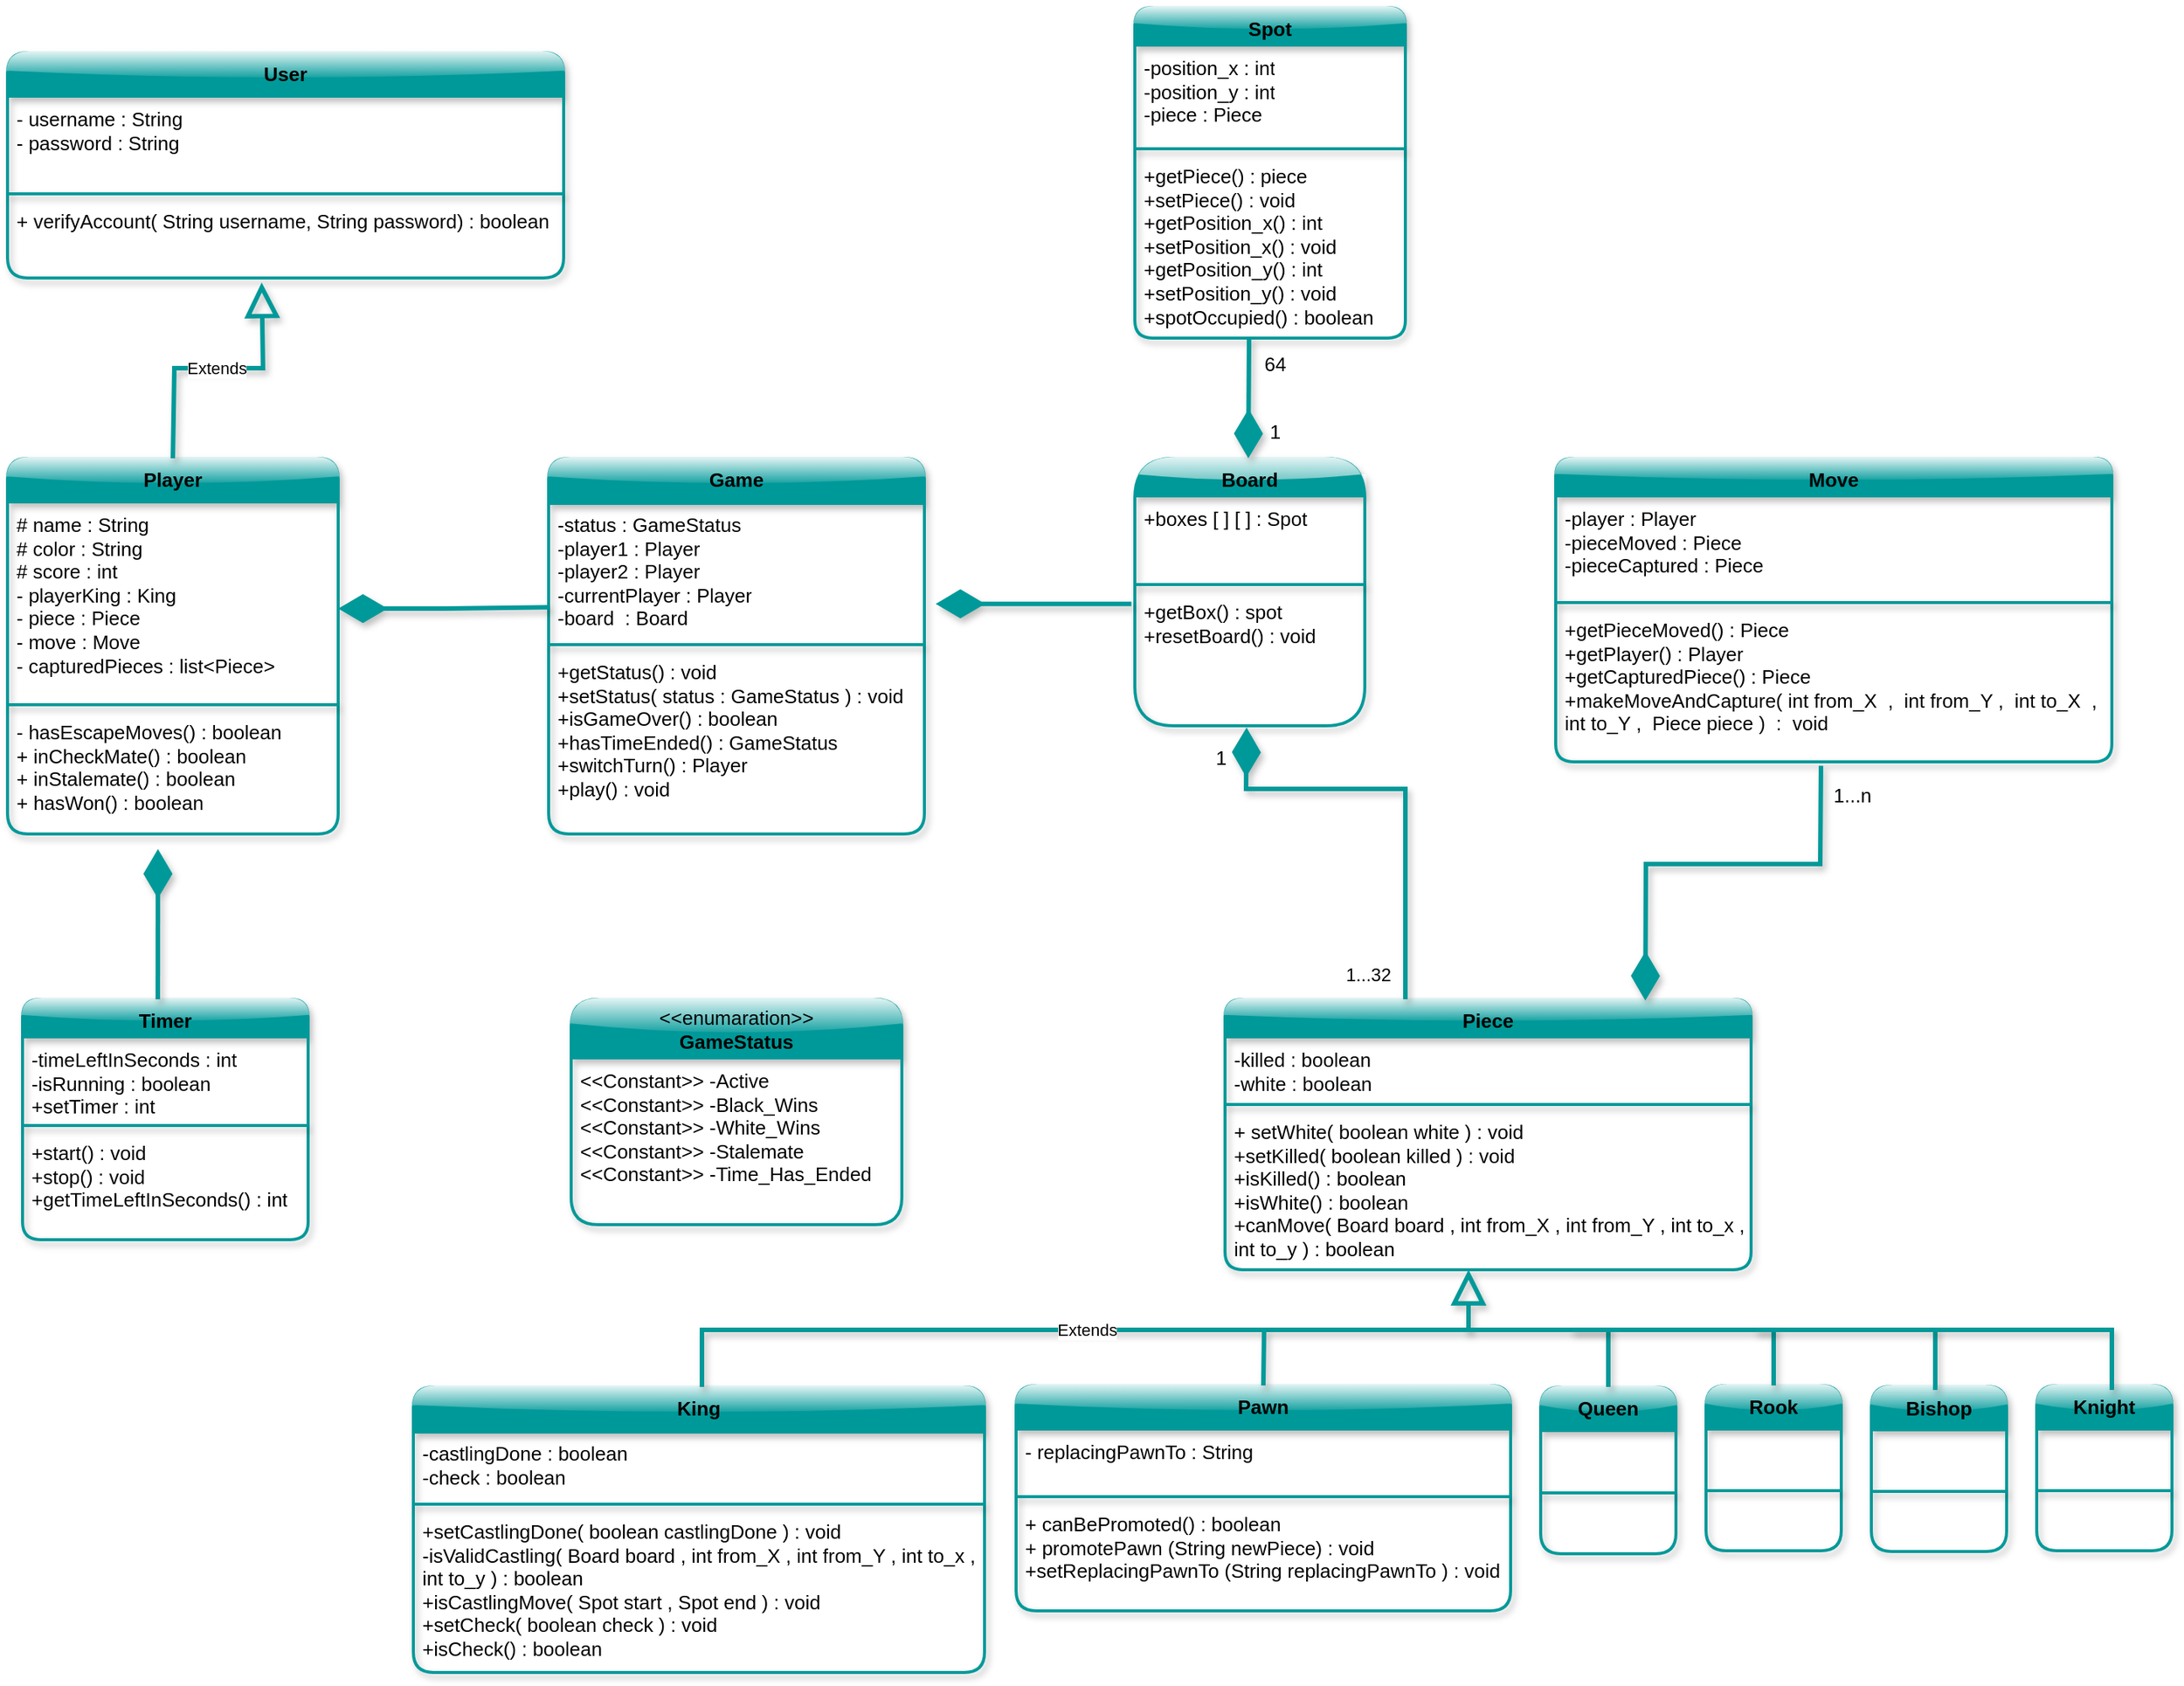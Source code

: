 <mxfile version="21.2.1" type="device">
  <diagram id="C5RBs43oDa-KdzZeNtuy" name="Page-1">
    <mxGraphModel dx="2302" dy="2547" grid="0" gridSize="10" guides="1" tooltips="1" connect="1" arrows="1" fold="1" page="0" pageScale="1" pageWidth="1654" pageHeight="1169" background="#FFFFFF" math="0" shadow="0">
      <root>
        <mxCell id="WIyWlLk6GJQsqaUBKTNV-0" />
        <mxCell id="WIyWlLk6GJQsqaUBKTNV-1" parent="WIyWlLk6GJQsqaUBKTNV-0" />
        <mxCell id="LVGzZkpI44pS8CkY22WA-0" value="&lt;font style=&quot;font-size: 13px;&quot;&gt;User&lt;/font&gt;" style="swimlane;fontStyle=1;align=center;verticalAlign=top;childLayout=stackLayout;horizontal=1;startSize=30;horizontalStack=0;resizeParent=1;resizeParentMax=0;resizeLast=0;collapsible=1;marginBottom=0;whiteSpace=wrap;html=1;fillColor=#009999;rounded=1;shadow=1;glass=1;swimlaneLine=0;strokeColor=#009999;strokeWidth=2;fontSize=13;" parent="WIyWlLk6GJQsqaUBKTNV-1" vertex="1">
          <mxGeometry x="190" y="-1090" width="370" height="150" as="geometry" />
        </mxCell>
        <mxCell id="LVGzZkpI44pS8CkY22WA-1" value="&lt;font style=&quot;font-size: 13px;&quot;&gt;- username : String&amp;nbsp;&lt;br&gt;- password : String&amp;nbsp;&lt;/font&gt;" style="text;strokeColor=none;fillColor=none;align=left;verticalAlign=top;spacingLeft=4;spacingRight=4;overflow=hidden;rotatable=0;points=[[0,0.5],[1,0.5]];portConstraint=eastwest;whiteSpace=wrap;html=1;" parent="LVGzZkpI44pS8CkY22WA-0" vertex="1">
          <mxGeometry y="30" width="370" height="60" as="geometry" />
        </mxCell>
        <mxCell id="LVGzZkpI44pS8CkY22WA-2" value="" style="line;strokeWidth=2;fillColor=none;align=left;verticalAlign=middle;spacingTop=-1;spacingLeft=3;spacingRight=3;rotatable=0;labelPosition=right;points=[];portConstraint=eastwest;strokeColor=inherit;shadow=1;" parent="LVGzZkpI44pS8CkY22WA-0" vertex="1">
          <mxGeometry y="90" width="370" height="8" as="geometry" />
        </mxCell>
        <mxCell id="LVGzZkpI44pS8CkY22WA-3" value="&lt;font style=&quot;font-size: 13px;&quot;&gt;+ verifyAccount( String username, String password) : boolean&amp;nbsp;&lt;/font&gt;" style="text;strokeColor=none;fillColor=none;align=left;verticalAlign=top;spacingLeft=4;spacingRight=4;overflow=hidden;rotatable=0;points=[[0,0.5],[1,0.5]];portConstraint=eastwest;whiteSpace=wrap;html=1;fontSize=13;" parent="LVGzZkpI44pS8CkY22WA-0" vertex="1">
          <mxGeometry y="98" width="370" height="52" as="geometry" />
        </mxCell>
        <mxCell id="LVGzZkpI44pS8CkY22WA-4" value="&lt;font style=&quot;font-size: 13px;&quot;&gt;Player&lt;/font&gt;" style="swimlane;fontStyle=1;align=center;verticalAlign=top;childLayout=stackLayout;horizontal=1;startSize=30;horizontalStack=0;resizeParent=1;resizeParentMax=0;resizeLast=0;collapsible=1;marginBottom=0;whiteSpace=wrap;html=1;fillColor=#009999;strokeColor=#009999;swimlaneLine=0;rounded=1;shadow=1;glass=1;strokeWidth=2;" parent="WIyWlLk6GJQsqaUBKTNV-1" vertex="1">
          <mxGeometry x="190" y="-820" width="220" height="250" as="geometry" />
        </mxCell>
        <mxCell id="LVGzZkpI44pS8CkY22WA-5" value="&lt;font style=&quot;font-size: 13px;&quot;&gt;# name : String&lt;br&gt;# color : String&lt;br&gt;&lt;font style=&quot;font-size: 13px;&quot;&gt;&lt;font style=&quot;font-size: 13px;&quot;&gt;#&amp;nbsp;&lt;/font&gt;score : int&lt;/font&gt;&lt;br&gt;- playerKing : King&lt;br&gt;- piece : Piece&lt;br&gt;- move : Move&lt;br&gt;- capturedPieces : list&amp;lt;Piece&amp;gt;&lt;/font&gt;" style="text;strokeColor=none;fillColor=none;align=left;verticalAlign=top;spacingLeft=4;spacingRight=4;overflow=hidden;rotatable=0;points=[[0,0.5],[1,0.5]];portConstraint=eastwest;whiteSpace=wrap;html=1;" parent="LVGzZkpI44pS8CkY22WA-4" vertex="1">
          <mxGeometry y="30" width="220" height="130" as="geometry" />
        </mxCell>
        <mxCell id="LVGzZkpI44pS8CkY22WA-6" value="" style="line;strokeWidth=2;fillColor=none;align=left;verticalAlign=middle;spacingTop=-1;spacingLeft=3;spacingRight=3;rotatable=0;labelPosition=right;points=[];portConstraint=eastwest;strokeColor=inherit;shadow=1;" parent="LVGzZkpI44pS8CkY22WA-4" vertex="1">
          <mxGeometry y="160" width="220" height="8" as="geometry" />
        </mxCell>
        <mxCell id="LVGzZkpI44pS8CkY22WA-7" value="&lt;font style=&quot;font-size: 13px;&quot;&gt;- hasEscapeMoves() : boolean&lt;br&gt;+ inCheckMate() : boolean&lt;br&gt;+ inStalemate() : boolean&lt;br&gt;+ hasWon() : boolean&amp;nbsp;&lt;/font&gt;" style="text;strokeColor=none;fillColor=none;align=left;verticalAlign=top;spacingLeft=4;spacingRight=4;overflow=hidden;rotatable=0;points=[[0,0.5],[1,0.5]];portConstraint=eastwest;whiteSpace=wrap;html=1;glass=1;rounded=1;" parent="LVGzZkpI44pS8CkY22WA-4" vertex="1">
          <mxGeometry y="168" width="220" height="82" as="geometry" />
        </mxCell>
        <mxCell id="LVGzZkpI44pS8CkY22WA-8" value="&lt;font style=&quot;font-size: 13px;&quot;&gt;Timer&lt;/font&gt;" style="swimlane;fontStyle=1;align=center;verticalAlign=top;childLayout=stackLayout;horizontal=1;startSize=26;horizontalStack=0;resizeParent=1;resizeParentMax=0;resizeLast=0;collapsible=1;marginBottom=0;whiteSpace=wrap;html=1;fillColor=#009999;rounded=1;shadow=1;glass=1;swimlaneLine=0;strokeColor=#009999;strokeWidth=2;" parent="WIyWlLk6GJQsqaUBKTNV-1" vertex="1">
          <mxGeometry x="200" y="-460" width="190" height="160" as="geometry" />
        </mxCell>
        <mxCell id="LVGzZkpI44pS8CkY22WA-9" value="&lt;font style=&quot;font-size: 13px;&quot;&gt;-timeLeftInSeconds : int&lt;br&gt;-isRunning : boolean&lt;br&gt;+setTimer : int&lt;br&gt;&lt;/font&gt;" style="text;strokeColor=none;fillColor=none;align=left;verticalAlign=top;spacingLeft=4;spacingRight=4;overflow=hidden;rotatable=0;points=[[0,0.5],[1,0.5]];portConstraint=eastwest;whiteSpace=wrap;html=1;" parent="LVGzZkpI44pS8CkY22WA-8" vertex="1">
          <mxGeometry y="26" width="190" height="54" as="geometry" />
        </mxCell>
        <mxCell id="LVGzZkpI44pS8CkY22WA-10" value="" style="line;strokeWidth=2;fillColor=none;align=left;verticalAlign=middle;spacingTop=-1;spacingLeft=3;spacingRight=3;rotatable=0;labelPosition=right;points=[];portConstraint=eastwest;strokeColor=inherit;shadow=1;" parent="LVGzZkpI44pS8CkY22WA-8" vertex="1">
          <mxGeometry y="80" width="190" height="8" as="geometry" />
        </mxCell>
        <mxCell id="LVGzZkpI44pS8CkY22WA-11" value="&lt;font style=&quot;font-size: 13px;&quot;&gt;+start() : void&lt;br&gt;+stop() : void&lt;br&gt;+getTimeLeftInSeconds() : int&lt;/font&gt;" style="text;strokeColor=none;fillColor=none;align=left;verticalAlign=top;spacingLeft=4;spacingRight=4;overflow=hidden;rotatable=0;points=[[0,0.5],[1,0.5]];portConstraint=eastwest;whiteSpace=wrap;html=1;" parent="LVGzZkpI44pS8CkY22WA-8" vertex="1">
          <mxGeometry y="88" width="190" height="72" as="geometry" />
        </mxCell>
        <mxCell id="LVGzZkpI44pS8CkY22WA-12" value="&lt;font style=&quot;font-size: 13px;&quot;&gt;Spot&lt;/font&gt;" style="swimlane;fontStyle=1;align=center;verticalAlign=top;childLayout=stackLayout;horizontal=1;startSize=26;horizontalStack=0;resizeParent=1;resizeParentMax=0;resizeLast=0;collapsible=1;marginBottom=0;whiteSpace=wrap;html=1;fillColor=#009999;strokeColor=#009999;strokeWidth=2;rounded=1;shadow=1;glass=1;swimlaneLine=0;fontSize=13;" parent="WIyWlLk6GJQsqaUBKTNV-1" vertex="1">
          <mxGeometry x="940" y="-1120" width="180" height="220" as="geometry" />
        </mxCell>
        <mxCell id="LVGzZkpI44pS8CkY22WA-13" value="&lt;font style=&quot;font-size: 13px;&quot;&gt;-position_x : int&lt;br&gt;-position_y : int&lt;br&gt;-piece : Piece&lt;/font&gt;" style="text;strokeColor=none;fillColor=none;align=left;verticalAlign=top;spacingLeft=4;spacingRight=4;overflow=hidden;rotatable=0;points=[[0,0.5],[1,0.5]];portConstraint=eastwest;whiteSpace=wrap;html=1;" parent="LVGzZkpI44pS8CkY22WA-12" vertex="1">
          <mxGeometry y="26" width="180" height="64" as="geometry" />
        </mxCell>
        <mxCell id="LVGzZkpI44pS8CkY22WA-14" value="" style="line;strokeWidth=2;fillColor=none;align=left;verticalAlign=middle;spacingTop=-1;spacingLeft=3;spacingRight=3;rotatable=0;labelPosition=right;points=[];portConstraint=eastwest;strokeColor=inherit;shadow=1;" parent="LVGzZkpI44pS8CkY22WA-12" vertex="1">
          <mxGeometry y="90" width="180" height="8" as="geometry" />
        </mxCell>
        <mxCell id="LVGzZkpI44pS8CkY22WA-15" value="&lt;font style=&quot;font-size: 13px;&quot;&gt;+getPiece() : piece&lt;br&gt;+setPiece() : void&lt;br&gt;+getPosition_x() : int&lt;br&gt;+setPosition_x() : void&lt;br&gt;+getPosition_y() : int&lt;br&gt;+setPosition_y() : void&lt;br&gt;+spotOccupied() : boolean&amp;nbsp;&lt;br&gt;&lt;/font&gt;" style="text;strokeColor=none;fillColor=none;align=left;verticalAlign=top;spacingLeft=4;spacingRight=4;overflow=hidden;rotatable=0;points=[[0,0.5],[1,0.5]];portConstraint=eastwest;whiteSpace=wrap;html=1;strokeWidth=2;rounded=1;glass=1;shadow=1;" parent="LVGzZkpI44pS8CkY22WA-12" vertex="1">
          <mxGeometry y="98" width="180" height="122" as="geometry" />
        </mxCell>
        <mxCell id="LVGzZkpI44pS8CkY22WA-16" value="&lt;font style=&quot;font-size: 13px;&quot;&gt;Board&lt;/font&gt;" style="swimlane;fontStyle=1;align=center;verticalAlign=top;childLayout=stackLayout;horizontal=1;startSize=26;horizontalStack=0;resizeParent=1;resizeParentMax=0;resizeLast=0;collapsible=1;marginBottom=0;whiteSpace=wrap;html=1;fillColor=#009999;strokeColor=#009999;rounded=1;shadow=1;glass=1;swimlaneLine=0;strokeWidth=2;arcSize=50;fontSize=13;" parent="WIyWlLk6GJQsqaUBKTNV-1" vertex="1">
          <mxGeometry x="940" y="-820" width="153" height="178" as="geometry" />
        </mxCell>
        <mxCell id="LVGzZkpI44pS8CkY22WA-17" value="&lt;font style=&quot;font-size: 13px;&quot;&gt;+boxes [ ] [ ] : Spot&lt;/font&gt;" style="text;strokeColor=none;fillColor=none;align=left;verticalAlign=top;spacingLeft=4;spacingRight=4;overflow=hidden;rotatable=0;points=[[0,0.5],[1,0.5]];portConstraint=eastwest;whiteSpace=wrap;html=1;" parent="LVGzZkpI44pS8CkY22WA-16" vertex="1">
          <mxGeometry y="26" width="153" height="54" as="geometry" />
        </mxCell>
        <mxCell id="LVGzZkpI44pS8CkY22WA-18" value="" style="line;strokeWidth=2;fillColor=none;align=left;verticalAlign=middle;spacingTop=-1;spacingLeft=3;spacingRight=3;rotatable=0;labelPosition=right;points=[];portConstraint=eastwest;strokeColor=inherit;shadow=1;" parent="LVGzZkpI44pS8CkY22WA-16" vertex="1">
          <mxGeometry y="80" width="153" height="8" as="geometry" />
        </mxCell>
        <mxCell id="LVGzZkpI44pS8CkY22WA-19" value="&lt;font style=&quot;font-size: 13px;&quot;&gt;+getBox() : spot&lt;br&gt;+resetBoard() : void&lt;/font&gt;" style="text;strokeColor=none;fillColor=none;align=left;verticalAlign=top;spacingLeft=4;spacingRight=4;overflow=hidden;rotatable=0;points=[[0,0.5],[1,0.5]];portConstraint=eastwest;whiteSpace=wrap;html=1;" parent="LVGzZkpI44pS8CkY22WA-16" vertex="1">
          <mxGeometry y="88" width="153" height="90" as="geometry" />
        </mxCell>
        <mxCell id="LVGzZkpI44pS8CkY22WA-20" value="&lt;font style=&quot;font-size: 13px;&quot;&gt;Game&lt;/font&gt;" style="swimlane;fontStyle=1;align=center;verticalAlign=top;childLayout=stackLayout;horizontal=1;startSize=30;horizontalStack=0;resizeParent=1;resizeParentMax=0;resizeLast=0;collapsible=1;marginBottom=0;whiteSpace=wrap;html=1;fillColor=#009999;strokeColor=#009999;rounded=1;shadow=1;swimlaneLine=1;glass=1;strokeWidth=2;" parent="WIyWlLk6GJQsqaUBKTNV-1" vertex="1">
          <mxGeometry x="550" y="-820" width="250" height="250" as="geometry" />
        </mxCell>
        <mxCell id="LVGzZkpI44pS8CkY22WA-21" value="&lt;font style=&quot;font-size: 13px;&quot;&gt;-status : GameStatus&lt;br&gt;-player1 : Player&lt;br&gt;-player2 : Player&lt;br&gt;-currentPlayer : Player&lt;br&gt;-board&amp;nbsp; : Board&lt;/font&gt;" style="text;strokeColor=none;fillColor=none;align=left;verticalAlign=top;spacingLeft=4;spacingRight=4;overflow=hidden;rotatable=0;points=[[0,0.5],[1,0.5]];portConstraint=eastwest;whiteSpace=wrap;html=1;rounded=1;glass=1;shadow=1;" parent="LVGzZkpI44pS8CkY22WA-20" vertex="1">
          <mxGeometry y="30" width="250" height="90" as="geometry" />
        </mxCell>
        <mxCell id="LVGzZkpI44pS8CkY22WA-22" value="" style="line;strokeWidth=2;fillColor=none;align=left;verticalAlign=middle;spacingTop=-1;spacingLeft=3;spacingRight=3;rotatable=0;labelPosition=right;points=[];portConstraint=eastwest;strokeColor=inherit;shadow=1;" parent="LVGzZkpI44pS8CkY22WA-20" vertex="1">
          <mxGeometry y="120" width="250" height="8" as="geometry" />
        </mxCell>
        <mxCell id="LVGzZkpI44pS8CkY22WA-23" value="&lt;font style=&quot;font-size: 13px;&quot;&gt;+getStatus() : void&lt;br&gt;+setStatus( status : GameStatus ) : void&lt;br&gt;+isGameOver() : boolean&lt;br&gt;+hasTimeEnded() : GameStatus&lt;br&gt;+switchTurn() : Player&lt;br&gt;+play() : void&lt;/font&gt;" style="text;strokeColor=none;fillColor=none;align=left;verticalAlign=top;spacingLeft=4;spacingRight=4;overflow=hidden;rotatable=0;points=[[0,0.5],[1,0.5]];portConstraint=eastwest;whiteSpace=wrap;html=1;rounded=1;glass=1;shadow=1;" parent="LVGzZkpI44pS8CkY22WA-20" vertex="1">
          <mxGeometry y="128" width="250" height="122" as="geometry" />
        </mxCell>
        <mxCell id="LVGzZkpI44pS8CkY22WA-24" value="&lt;font style=&quot;font-size: 13px;&quot;&gt;Move&lt;/font&gt;" style="swimlane;fontStyle=1;align=center;verticalAlign=top;childLayout=stackLayout;horizontal=1;startSize=26;horizontalStack=0;resizeParent=1;resizeParentMax=0;resizeLast=0;collapsible=1;marginBottom=0;whiteSpace=wrap;html=1;fillColor=#009999;strokeColor=#009999;strokeWidth=2;rounded=1;shadow=1;glass=1;swimlaneLine=0;" parent="WIyWlLk6GJQsqaUBKTNV-1" vertex="1">
          <mxGeometry x="1220" y="-820" width="370" height="202" as="geometry" />
        </mxCell>
        <mxCell id="LVGzZkpI44pS8CkY22WA-25" value="&lt;font style=&quot;font-size: 13px;&quot;&gt;-player : Player&lt;br&gt;-pieceMoved : Piece&lt;br&gt;-pieceCaptured : Piece&lt;br&gt;&lt;br&gt;&lt;/font&gt;" style="text;strokeColor=none;fillColor=none;align=left;verticalAlign=top;spacingLeft=4;spacingRight=4;overflow=hidden;rotatable=0;points=[[0,0.5],[1,0.5]];portConstraint=eastwest;whiteSpace=wrap;html=1;" parent="LVGzZkpI44pS8CkY22WA-24" vertex="1">
          <mxGeometry y="26" width="370" height="66" as="geometry" />
        </mxCell>
        <mxCell id="LVGzZkpI44pS8CkY22WA-26" value="" style="line;strokeWidth=2;fillColor=none;align=left;verticalAlign=middle;spacingTop=-1;spacingLeft=3;spacingRight=3;rotatable=0;labelPosition=right;points=[];portConstraint=eastwest;strokeColor=inherit;shadow=1;" parent="LVGzZkpI44pS8CkY22WA-24" vertex="1">
          <mxGeometry y="92" width="370" height="8" as="geometry" />
        </mxCell>
        <mxCell id="LVGzZkpI44pS8CkY22WA-27" value="&lt;font style=&quot;font-size: 13px;&quot;&gt;+getPieceMoved() : Piece&lt;br&gt;+getPlayer() : Player&lt;br&gt;+getCapturedPiece() : Piece&lt;br&gt;+makeMoveAndCapture( int from_X&amp;nbsp; ,&amp;nbsp; int from_Y ,&amp;nbsp; int to_X&amp;nbsp; ,&amp;nbsp; int to_Y ,&amp;nbsp; Piece piece )&amp;nbsp; :&amp;nbsp; void&lt;br&gt;&lt;/font&gt;" style="text;strokeColor=none;fillColor=none;align=left;verticalAlign=top;spacingLeft=4;spacingRight=4;overflow=hidden;rotatable=0;points=[[0,0.5],[1,0.5]];portConstraint=eastwest;whiteSpace=wrap;html=1;" parent="LVGzZkpI44pS8CkY22WA-24" vertex="1">
          <mxGeometry y="100" width="370" height="102" as="geometry" />
        </mxCell>
        <mxCell id="LVGzZkpI44pS8CkY22WA-28" value="&lt;font style=&quot;font-size: 13px;&quot;&gt;Piece&lt;/font&gt;" style="swimlane;fontStyle=1;align=center;verticalAlign=top;childLayout=stackLayout;horizontal=1;startSize=26;horizontalStack=0;resizeParent=1;resizeParentMax=0;resizeLast=0;collapsible=1;marginBottom=0;whiteSpace=wrap;html=1;fillColor=#009999;strokeColor=#009999;strokeWidth=2;glass=1;swimlaneLine=0;rounded=1;shadow=1;fontSize=13;" parent="WIyWlLk6GJQsqaUBKTNV-1" vertex="1">
          <mxGeometry x="1000" y="-460" width="350" height="180" as="geometry">
            <mxRectangle x="270" y="190" width="70" height="30" as="alternateBounds" />
          </mxGeometry>
        </mxCell>
        <mxCell id="LVGzZkpI44pS8CkY22WA-29" value="&lt;font style=&quot;font-size: 13px;&quot;&gt;-killed : boolean&lt;br style=&quot;font-size: 13px;&quot;&gt;-white : boolean&lt;/font&gt;" style="text;strokeColor=none;fillColor=none;align=left;verticalAlign=top;spacingLeft=4;spacingRight=4;overflow=hidden;rotatable=0;points=[[0,0.5],[1,0.5]];portConstraint=eastwest;whiteSpace=wrap;html=1;fontSize=13;" parent="LVGzZkpI44pS8CkY22WA-28" vertex="1">
          <mxGeometry y="26" width="350" height="40" as="geometry" />
        </mxCell>
        <mxCell id="LVGzZkpI44pS8CkY22WA-30" value="" style="line;strokeWidth=2;fillColor=none;align=left;verticalAlign=middle;spacingTop=-1;spacingLeft=3;spacingRight=3;rotatable=0;labelPosition=right;points=[];portConstraint=eastwest;strokeColor=inherit;shadow=1;" parent="LVGzZkpI44pS8CkY22WA-28" vertex="1">
          <mxGeometry y="66" width="350" height="8" as="geometry" />
        </mxCell>
        <mxCell id="LVGzZkpI44pS8CkY22WA-31" value="&lt;font style=&quot;font-size: 13px;&quot;&gt;+ setWhite( boolean white ) : void&lt;br&gt;+setKilled( boolean killed ) : void&lt;br&gt;+isKilled() : boolean&lt;br&gt;+isWhite() : boolean&amp;nbsp;&lt;br&gt;+canMove( Board board , int from_X , int from_Y , int to_x , int to_y ) : boolean&lt;/font&gt;" style="text;strokeColor=none;fillColor=none;align=left;verticalAlign=top;spacingLeft=4;spacingRight=4;overflow=hidden;rotatable=0;points=[[0,0.5],[1,0.5]];portConstraint=eastwest;whiteSpace=wrap;html=1;" parent="LVGzZkpI44pS8CkY22WA-28" vertex="1">
          <mxGeometry y="74" width="350" height="106" as="geometry" />
        </mxCell>
        <mxCell id="LVGzZkpI44pS8CkY22WA-32" value="&lt;font style=&quot;font-size: 13px;&quot;&gt;&lt;font style=&quot;font-size: 13px;&quot;&gt;&amp;lt;&amp;lt;enumaration&amp;gt;&amp;gt;&lt;/font&gt;&lt;br&gt;&lt;b&gt;&lt;font style=&quot;font-size: 13px;&quot;&gt;GameStatus&lt;/font&gt;&lt;/b&gt;&lt;/font&gt;" style="swimlane;fontStyle=0;childLayout=stackLayout;horizontal=1;startSize=40;fillColor=#009999;horizontalStack=0;resizeParent=1;resizeParentMax=0;resizeLast=0;collapsible=1;marginBottom=0;whiteSpace=wrap;html=1;strokeColor=#009999;rounded=1;shadow=1;glass=1;swimlaneLine=0;strokeWidth=2;" parent="WIyWlLk6GJQsqaUBKTNV-1" vertex="1">
          <mxGeometry x="565" y="-460" width="220" height="150" as="geometry" />
        </mxCell>
        <mxCell id="LVGzZkpI44pS8CkY22WA-33" value="&lt;font style=&quot;font-size: 13px;&quot;&gt;&amp;lt;&amp;lt;Constant&amp;gt;&amp;gt; -Active&lt;br style=&quot;border-color: var(--border-color);&quot;&gt;&amp;lt;&amp;lt;Constant&amp;gt;&amp;gt; -Black_Wins&lt;br style=&quot;border-color: var(--border-color);&quot;&gt;&amp;lt;&amp;lt;Constant&amp;gt;&amp;gt; -White_Wins&lt;br style=&quot;border-color: var(--border-color);&quot;&gt;&amp;lt;&amp;lt;Constant&amp;gt;&amp;gt; -Stalemate&lt;br style=&quot;border-color: var(--border-color);&quot;&gt;&amp;lt;&amp;lt;Constant&amp;gt;&amp;gt; -Time_Has_Ended&lt;/font&gt;" style="text;strokeColor=none;fillColor=none;align=left;verticalAlign=top;spacingLeft=4;spacingRight=4;overflow=hidden;rotatable=0;points=[[0,0.5],[1,0.5]];portConstraint=eastwest;whiteSpace=wrap;html=1;" parent="LVGzZkpI44pS8CkY22WA-32" vertex="1">
          <mxGeometry y="40" width="220" height="110" as="geometry" />
        </mxCell>
        <mxCell id="LVGzZkpI44pS8CkY22WA-34" value="&lt;font style=&quot;font-size: 13px;&quot;&gt;King&lt;/font&gt;" style="swimlane;fontStyle=1;align=center;verticalAlign=top;childLayout=stackLayout;horizontal=1;startSize=30;horizontalStack=0;resizeParent=1;resizeParentMax=0;resizeLast=0;collapsible=1;marginBottom=0;whiteSpace=wrap;html=1;fillColor=#009999;strokeColor=#009999;strokeWidth=2;glass=1;shadow=1;rounded=1;fontSize=13;" parent="WIyWlLk6GJQsqaUBKTNV-1" vertex="1">
          <mxGeometry x="460" y="-202" width="380" height="190" as="geometry">
            <mxRectangle x="-50" y="585" width="70" height="30" as="alternateBounds" />
          </mxGeometry>
        </mxCell>
        <mxCell id="LVGzZkpI44pS8CkY22WA-35" value="&lt;font style=&quot;font-size: 13px;&quot;&gt;-castlingDone : boolean&lt;br style=&quot;font-size: 13px;&quot;&gt;-check : boolean&lt;/font&gt;" style="text;strokeColor=none;fillColor=none;align=left;verticalAlign=top;spacingLeft=4;spacingRight=4;overflow=hidden;rotatable=0;points=[[0,0.5],[1,0.5]];portConstraint=eastwest;whiteSpace=wrap;html=1;fontSize=13;" parent="LVGzZkpI44pS8CkY22WA-34" vertex="1">
          <mxGeometry y="30" width="380" height="44" as="geometry" />
        </mxCell>
        <mxCell id="LVGzZkpI44pS8CkY22WA-36" value="" style="line;strokeWidth=2;fillColor=none;align=left;verticalAlign=middle;spacingTop=-1;spacingLeft=3;spacingRight=3;rotatable=0;labelPosition=right;points=[];portConstraint=eastwest;strokeColor=inherit;shadow=1;" parent="LVGzZkpI44pS8CkY22WA-34" vertex="1">
          <mxGeometry y="74" width="380" height="8" as="geometry" />
        </mxCell>
        <mxCell id="LVGzZkpI44pS8CkY22WA-37" value="&lt;font style=&quot;font-size: 13px;&quot;&gt;+setCastlingDone( boolean castlingDone ) : void&lt;br style=&quot;font-size: 13px;&quot;&gt;-isValidCastling( Board board ,&amp;nbsp;int from_X , int from_Y , int to_x , int to_y&amp;nbsp;&lt;span style=&quot;background-color: initial; font-size: 13px;&quot;&gt;) : boolean&lt;br style=&quot;font-size: 13px;&quot;&gt;&lt;/span&gt;+isCastlingMove( Spot start , Spot end ) : void&lt;br style=&quot;font-size: 13px;&quot;&gt;+setCheck( boolean&amp;nbsp;check ) : void&lt;br style=&quot;font-size: 13px;&quot;&gt;+isCheck() : boolean&lt;/font&gt;" style="text;strokeColor=none;fillColor=none;align=left;verticalAlign=top;spacingLeft=4;spacingRight=4;overflow=hidden;rotatable=0;points=[[0,0.5],[1,0.5]];portConstraint=eastwest;whiteSpace=wrap;html=1;fontSize=13;" parent="LVGzZkpI44pS8CkY22WA-34" vertex="1">
          <mxGeometry y="82" width="380" height="108" as="geometry" />
        </mxCell>
        <mxCell id="LVGzZkpI44pS8CkY22WA-38" value="&lt;font style=&quot;font-size: 13px;&quot;&gt;Pawn&lt;/font&gt;" style="swimlane;fontStyle=1;align=center;verticalAlign=top;childLayout=stackLayout;horizontal=1;startSize=30;horizontalStack=0;resizeParent=1;resizeParentMax=0;resizeLast=0;collapsible=1;marginBottom=0;whiteSpace=wrap;html=1;fillColor=#009999;strokeColor=#009999;rounded=1;shadow=1;glass=1;swimlaneLine=0;strokeWidth=2;fontSize=13;" parent="WIyWlLk6GJQsqaUBKTNV-1" vertex="1">
          <mxGeometry x="861" y="-203" width="329" height="150" as="geometry" />
        </mxCell>
        <mxCell id="LVGzZkpI44pS8CkY22WA-39" value="&lt;font style=&quot;font-size: 13px;&quot;&gt;- replacingPawnTo : String&lt;/font&gt;" style="text;strokeColor=none;fillColor=none;align=left;verticalAlign=top;spacingLeft=4;spacingRight=4;overflow=hidden;rotatable=0;points=[[0,0.5],[1,0.5]];portConstraint=eastwest;whiteSpace=wrap;html=1;" parent="LVGzZkpI44pS8CkY22WA-38" vertex="1">
          <mxGeometry y="30" width="329" height="40" as="geometry" />
        </mxCell>
        <mxCell id="LVGzZkpI44pS8CkY22WA-40" value="" style="line;strokeWidth=2;fillColor=none;align=left;verticalAlign=middle;spacingTop=-1;spacingLeft=3;spacingRight=3;rotatable=0;labelPosition=right;points=[];portConstraint=eastwest;strokeColor=inherit;shadow=1;" parent="LVGzZkpI44pS8CkY22WA-38" vertex="1">
          <mxGeometry y="70" width="329" height="8" as="geometry" />
        </mxCell>
        <mxCell id="LVGzZkpI44pS8CkY22WA-41" value="&lt;font style=&quot;font-size: 13px;&quot;&gt;+ canBePromoted() : boolean&lt;br&gt;+&amp;nbsp;promotePawn (String newPiece) : void&lt;br&gt;+setReplacingPawnTo (String replacingPawnTo ) : void&lt;br&gt;&lt;/font&gt;" style="text;strokeColor=none;fillColor=none;align=left;verticalAlign=top;spacingLeft=4;spacingRight=4;overflow=hidden;rotatable=0;points=[[0,0.5],[1,0.5]];portConstraint=eastwest;whiteSpace=wrap;html=1;" parent="LVGzZkpI44pS8CkY22WA-38" vertex="1">
          <mxGeometry y="78" width="329" height="72" as="geometry" />
        </mxCell>
        <mxCell id="LVGzZkpI44pS8CkY22WA-42" value="&lt;font style=&quot;font-size: 13px;&quot;&gt;Queen&lt;/font&gt;" style="swimlane;fontStyle=1;align=center;verticalAlign=top;childLayout=stackLayout;horizontal=1;startSize=30;horizontalStack=0;resizeParent=1;resizeParentMax=0;resizeLast=0;collapsible=1;marginBottom=0;whiteSpace=wrap;html=1;fillColor=#009999;strokeColor=#009999;strokeWidth=2;rounded=1;shadow=1;glass=1;swimlaneLine=0;fontSize=13;" parent="WIyWlLk6GJQsqaUBKTNV-1" vertex="1">
          <mxGeometry x="1210" y="-202" width="90" height="111" as="geometry" />
        </mxCell>
        <mxCell id="LVGzZkpI44pS8CkY22WA-43" value="" style="line;strokeWidth=2;fillColor=none;align=left;verticalAlign=middle;spacingTop=-1;spacingLeft=3;spacingRight=3;rotatable=0;labelPosition=right;points=[];portConstraint=eastwest;strokeColor=inherit;shadow=1;" parent="LVGzZkpI44pS8CkY22WA-42" vertex="1">
          <mxGeometry y="30" width="90" height="81" as="geometry" />
        </mxCell>
        <mxCell id="LVGzZkpI44pS8CkY22WA-44" value="&lt;font style=&quot;font-size: 13px;&quot;&gt;Rook&lt;/font&gt;" style="swimlane;fontStyle=1;align=center;verticalAlign=top;childLayout=stackLayout;horizontal=1;startSize=30;horizontalStack=0;resizeParent=1;resizeParentMax=0;resizeLast=0;collapsible=1;marginBottom=0;whiteSpace=wrap;html=1;fillColor=#009999;strokeColor=#009999;strokeWidth=2;rounded=1;shadow=1;swimlaneLine=0;glass=1;fontSize=13;" parent="WIyWlLk6GJQsqaUBKTNV-1" vertex="1">
          <mxGeometry x="1320" y="-203" width="90" height="110" as="geometry" />
        </mxCell>
        <mxCell id="LVGzZkpI44pS8CkY22WA-45" value="" style="line;strokeWidth=2;fillColor=none;align=left;verticalAlign=middle;spacingTop=-1;spacingLeft=3;spacingRight=3;rotatable=0;labelPosition=right;points=[];portConstraint=eastwest;strokeColor=inherit;shadow=1;" parent="LVGzZkpI44pS8CkY22WA-44" vertex="1">
          <mxGeometry y="30" width="90" height="80" as="geometry" />
        </mxCell>
        <mxCell id="LVGzZkpI44pS8CkY22WA-46" value="Bishop" style="swimlane;fontStyle=1;align=center;verticalAlign=top;childLayout=stackLayout;horizontal=1;startSize=30;horizontalStack=0;resizeParent=1;resizeParentMax=0;resizeLast=0;collapsible=1;marginBottom=0;whiteSpace=wrap;html=1;fillColor=#009999;strokeColor=#009999;strokeWidth=2;glass=1;swimlaneLine=0;rounded=1;shadow=1;fontSize=13;" parent="WIyWlLk6GJQsqaUBKTNV-1" vertex="1">
          <mxGeometry x="1430" y="-202.5" width="90" height="110" as="geometry">
            <mxRectangle x="640" y="583" width="80" height="30" as="alternateBounds" />
          </mxGeometry>
        </mxCell>
        <mxCell id="LVGzZkpI44pS8CkY22WA-47" value="" style="line;strokeWidth=2;fillColor=none;align=left;verticalAlign=middle;spacingTop=-1;spacingLeft=3;spacingRight=3;rotatable=0;labelPosition=right;points=[];portConstraint=eastwest;strokeColor=inherit;shadow=1;" parent="LVGzZkpI44pS8CkY22WA-46" vertex="1">
          <mxGeometry y="30" width="90" height="80" as="geometry" />
        </mxCell>
        <mxCell id="LVGzZkpI44pS8CkY22WA-48" value="Knight" style="swimlane;fontStyle=1;align=center;verticalAlign=top;childLayout=stackLayout;horizontal=1;startSize=30;horizontalStack=0;resizeParent=1;resizeParentMax=0;resizeLast=0;collapsible=1;marginBottom=0;whiteSpace=wrap;html=1;fillColor=#009999;strokeColor=#009999;strokeWidth=2;glass=1;swimlaneLine=0;rounded=1;shadow=1;fontSize=13;" parent="WIyWlLk6GJQsqaUBKTNV-1" vertex="1">
          <mxGeometry x="1540" y="-203" width="90" height="110" as="geometry">
            <mxRectangle x="390" y="585" width="80" height="30" as="alternateBounds" />
          </mxGeometry>
        </mxCell>
        <mxCell id="LVGzZkpI44pS8CkY22WA-49" value="" style="line;strokeWidth=2;fillColor=none;align=left;verticalAlign=middle;spacingTop=-1;spacingLeft=3;spacingRight=3;rotatable=0;labelPosition=right;points=[];portConstraint=eastwest;strokeColor=inherit;shadow=1;" parent="LVGzZkpI44pS8CkY22WA-48" vertex="1">
          <mxGeometry y="30" width="90" height="80" as="geometry" />
        </mxCell>
        <mxCell id="LVGzZkpI44pS8CkY22WA-50" value="Extends" style="endArrow=block;endSize=16;endFill=0;html=1;rounded=0;strokeColor=#009999;strokeWidth=3;shadow=1;exitX=0.5;exitY=0;exitDx=0;exitDy=0;entryX=0.457;entryY=1.058;entryDx=0;entryDy=0;entryPerimeter=0;" parent="WIyWlLk6GJQsqaUBKTNV-1" source="LVGzZkpI44pS8CkY22WA-4" target="LVGzZkpI44pS8CkY22WA-3" edge="1">
          <mxGeometry width="160" relative="1" as="geometry">
            <mxPoint x="371" y="-894" as="sourcePoint" />
            <mxPoint x="251" y="-894" as="targetPoint" />
            <Array as="points">
              <mxPoint x="301" y="-880" />
              <mxPoint x="360" y="-880" />
            </Array>
          </mxGeometry>
        </mxCell>
        <mxCell id="LVGzZkpI44pS8CkY22WA-51" value="" style="endArrow=diamondThin;endFill=1;endSize=24;html=1;rounded=0;strokeColor=#009999;strokeWidth=3;shadow=1;entryX=0.455;entryY=1.122;entryDx=0;entryDy=0;entryPerimeter=0;" parent="WIyWlLk6GJQsqaUBKTNV-1" target="LVGzZkpI44pS8CkY22WA-7" edge="1">
          <mxGeometry width="160" relative="1" as="geometry">
            <mxPoint x="290" y="-460" as="sourcePoint" />
            <mxPoint x="850" y="-541" as="targetPoint" />
            <Array as="points" />
          </mxGeometry>
        </mxCell>
        <mxCell id="LVGzZkpI44pS8CkY22WA-52" value="" style="endArrow=diamondThin;endFill=1;endSize=24;html=1;rounded=0;exitX=0.001;exitY=0.768;exitDx=0;exitDy=0;strokeColor=#009999;strokeWidth=3;shadow=1;exitPerimeter=0;" parent="WIyWlLk6GJQsqaUBKTNV-1" source="LVGzZkpI44pS8CkY22WA-21" edge="1">
          <mxGeometry width="160" relative="1" as="geometry">
            <mxPoint x="1110" y="-735" as="sourcePoint" />
            <mxPoint x="410" y="-720" as="targetPoint" />
            <Array as="points">
              <mxPoint x="480" y="-720" />
            </Array>
          </mxGeometry>
        </mxCell>
        <mxCell id="LVGzZkpI44pS8CkY22WA-53" value="" style="endArrow=diamondThin;endFill=1;endSize=24;html=1;rounded=0;strokeWidth=3;strokeColor=#009999;shadow=1;entryX=1.03;entryY=0.743;entryDx=0;entryDy=0;entryPerimeter=0;exitX=-0.015;exitY=0.098;exitDx=0;exitDy=0;exitPerimeter=0;" parent="WIyWlLk6GJQsqaUBKTNV-1" source="LVGzZkpI44pS8CkY22WA-19" target="LVGzZkpI44pS8CkY22WA-21" edge="1">
          <mxGeometry width="160" relative="1" as="geometry">
            <mxPoint x="930" y="-723" as="sourcePoint" />
            <mxPoint x="1110" y="-678" as="targetPoint" />
          </mxGeometry>
        </mxCell>
        <mxCell id="LVGzZkpI44pS8CkY22WA-55" value="" style="endArrow=diamondThin;endFill=1;endSize=24;html=1;rounded=0;strokeColor=#009999;strokeWidth=3;shadow=1;entryX=0.5;entryY=0;entryDx=0;entryDy=0;" parent="WIyWlLk6GJQsqaUBKTNV-1" edge="1">
          <mxGeometry width="160" relative="1" as="geometry">
            <mxPoint x="1016" y="-900" as="sourcePoint" />
            <mxPoint x="1015.5" y="-820" as="targetPoint" />
            <Array as="points" />
          </mxGeometry>
        </mxCell>
        <mxCell id="LVGzZkpI44pS8CkY22WA-56" value="&lt;font style=&quot;font-size: 13px;&quot;&gt;1&lt;/font&gt;" style="edgeLabel;html=1;align=center;verticalAlign=middle;resizable=0;points=[];" parent="LVGzZkpI44pS8CkY22WA-55" vertex="1" connectable="0">
          <mxGeometry x="0.599" y="8" relative="1" as="geometry">
            <mxPoint x="9" y="-2" as="offset" />
          </mxGeometry>
        </mxCell>
        <mxCell id="LVGzZkpI44pS8CkY22WA-57" value="&lt;font style=&quot;font-size: 13px;&quot;&gt;64&lt;/font&gt;" style="text;html=1;align=center;verticalAlign=middle;resizable=0;points=[];autosize=1;strokeColor=none;fillColor=none;" parent="WIyWlLk6GJQsqaUBKTNV-1" vertex="1">
          <mxGeometry x="1013" y="-898" width="40" height="30" as="geometry" />
        </mxCell>
        <mxCell id="LVGzZkpI44pS8CkY22WA-58" value="" style="endArrow=diamondThin;endFill=1;endSize=24;html=1;rounded=0;strokeWidth=3;strokeColor=#009999;shadow=1;entryX=0.486;entryY=1.013;entryDx=0;entryDy=0;entryPerimeter=0;" parent="WIyWlLk6GJQsqaUBKTNV-1" target="LVGzZkpI44pS8CkY22WA-19" edge="1">
          <mxGeometry width="160" relative="1" as="geometry">
            <mxPoint x="1120" y="-460" as="sourcePoint" />
            <mxPoint x="832" y="-580" as="targetPoint" />
            <Array as="points">
              <mxPoint x="1120" y="-560" />
              <mxPoint x="1120" y="-600" />
              <mxPoint x="1014" y="-600" />
            </Array>
          </mxGeometry>
        </mxCell>
        <mxCell id="LVGzZkpI44pS8CkY22WA-59" value="" style="endArrow=diamondThin;endFill=1;endSize=24;html=1;rounded=0;strokeColor=#009999;strokeWidth=3;shadow=1;entryX=0.799;entryY=0.005;entryDx=0;entryDy=0;entryPerimeter=0;exitX=0.477;exitY=1.026;exitDx=0;exitDy=0;exitPerimeter=0;" parent="WIyWlLk6GJQsqaUBKTNV-1" source="LVGzZkpI44pS8CkY22WA-27" target="LVGzZkpI44pS8CkY22WA-28" edge="1">
          <mxGeometry width="160" relative="1" as="geometry">
            <mxPoint x="1282" y="-520" as="sourcePoint" />
            <mxPoint x="1455" y="-530" as="targetPoint" />
            <Array as="points">
              <mxPoint x="1396" y="-550" />
              <mxPoint x="1340" y="-550" />
              <mxPoint x="1280" y="-550" />
            </Array>
          </mxGeometry>
        </mxCell>
        <mxCell id="LVGzZkpI44pS8CkY22WA-60" value="&lt;font style=&quot;font-size: 13px;&quot;&gt;1...n&lt;/font&gt;" style="text;html=1;align=center;verticalAlign=middle;resizable=0;points=[];autosize=1;strokeColor=none;fillColor=none;" parent="WIyWlLk6GJQsqaUBKTNV-1" vertex="1">
          <mxGeometry x="1392" y="-611" width="50" height="30" as="geometry" />
        </mxCell>
        <mxCell id="LVGzZkpI44pS8CkY22WA-61" value="Extends" style="endArrow=block;endSize=16;endFill=0;html=1;rounded=0;strokeColor=#009999;strokeWidth=3;shadow=1;exitX=0.5;exitY=0;exitDx=0;exitDy=0;" parent="WIyWlLk6GJQsqaUBKTNV-1" edge="1">
          <mxGeometry width="160" relative="1" as="geometry">
            <mxPoint x="652" y="-202" as="sourcePoint" />
            <mxPoint x="1162" y="-280" as="targetPoint" />
            <Array as="points">
              <mxPoint x="652" y="-240" />
              <mxPoint x="932" y="-240" />
              <mxPoint x="1162" y="-240" />
            </Array>
          </mxGeometry>
        </mxCell>
        <mxCell id="LVGzZkpI44pS8CkY22WA-62" value="" style="endArrow=none;html=1;rounded=0;strokeColor=#009999;strokeWidth=3;shadow=1;exitX=0.5;exitY=0;exitDx=0;exitDy=0;" parent="WIyWlLk6GJQsqaUBKTNV-1" source="LVGzZkpI44pS8CkY22WA-38" edge="1">
          <mxGeometry width="50" height="50" relative="1" as="geometry">
            <mxPoint x="1030" y="-210" as="sourcePoint" />
            <mxPoint x="1026" y="-240" as="targetPoint" />
            <Array as="points" />
          </mxGeometry>
        </mxCell>
        <mxCell id="LVGzZkpI44pS8CkY22WA-63" value="" style="endArrow=none;html=1;rounded=0;strokeColor=#009999;strokeWidth=3;shadow=1;exitX=0.5;exitY=0;exitDx=0;exitDy=0;" parent="WIyWlLk6GJQsqaUBKTNV-1" source="LVGzZkpI44pS8CkY22WA-42" edge="1">
          <mxGeometry width="50" height="50" relative="1" as="geometry">
            <mxPoint x="1288" y="-200" as="sourcePoint" />
            <mxPoint x="1160" y="-240" as="targetPoint" />
            <Array as="points">
              <mxPoint x="1255" y="-240" />
            </Array>
          </mxGeometry>
        </mxCell>
        <mxCell id="LVGzZkpI44pS8CkY22WA-64" value="" style="endArrow=none;html=1;rounded=0;strokeColor=#009999;shadow=1;strokeWidth=3;exitX=0.5;exitY=0;exitDx=0;exitDy=0;" parent="WIyWlLk6GJQsqaUBKTNV-1" source="LVGzZkpI44pS8CkY22WA-44" edge="1">
          <mxGeometry width="50" height="50" relative="1" as="geometry">
            <mxPoint x="1360" y="-190" as="sourcePoint" />
            <mxPoint x="1230" y="-240" as="targetPoint" />
            <Array as="points">
              <mxPoint x="1365" y="-240" />
            </Array>
          </mxGeometry>
        </mxCell>
        <mxCell id="LVGzZkpI44pS8CkY22WA-65" value="" style="endArrow=none;html=1;rounded=0;strokeColor=#009999;strokeWidth=3;shadow=1;" parent="WIyWlLk6GJQsqaUBKTNV-1" edge="1">
          <mxGeometry width="50" height="50" relative="1" as="geometry">
            <mxPoint x="1472.5" y="-200" as="sourcePoint" />
            <mxPoint x="1352.5" y="-240" as="targetPoint" />
            <Array as="points">
              <mxPoint x="1472.5" y="-240" />
            </Array>
          </mxGeometry>
        </mxCell>
        <mxCell id="LVGzZkpI44pS8CkY22WA-66" value="" style="endArrow=none;html=1;rounded=0;strokeColor=#009999;strokeWidth=3;shadow=1;" parent="WIyWlLk6GJQsqaUBKTNV-1" edge="1">
          <mxGeometry width="50" height="50" relative="1" as="geometry">
            <mxPoint x="1590" y="-200" as="sourcePoint" />
            <mxPoint x="1470" y="-240" as="targetPoint" />
            <Array as="points">
              <mxPoint x="1590" y="-240" />
            </Array>
          </mxGeometry>
        </mxCell>
        <mxCell id="LVGzZkpI44pS8CkY22WA-68" value="1...32" style="text;html=1;align=center;verticalAlign=middle;resizable=0;points=[];autosize=1;strokeColor=none;fillColor=none;" parent="WIyWlLk6GJQsqaUBKTNV-1" vertex="1">
          <mxGeometry x="1070" y="-491" width="50" height="30" as="geometry" />
        </mxCell>
        <mxCell id="LVGzZkpI44pS8CkY22WA-69" value="&lt;font style=&quot;font-size: 13px;&quot;&gt;1&lt;/font&gt;" style="text;html=1;align=center;verticalAlign=middle;resizable=0;points=[];autosize=1;strokeColor=none;fillColor=none;" parent="WIyWlLk6GJQsqaUBKTNV-1" vertex="1">
          <mxGeometry x="982" y="-636" width="30" height="30" as="geometry" />
        </mxCell>
      </root>
    </mxGraphModel>
  </diagram>
</mxfile>

